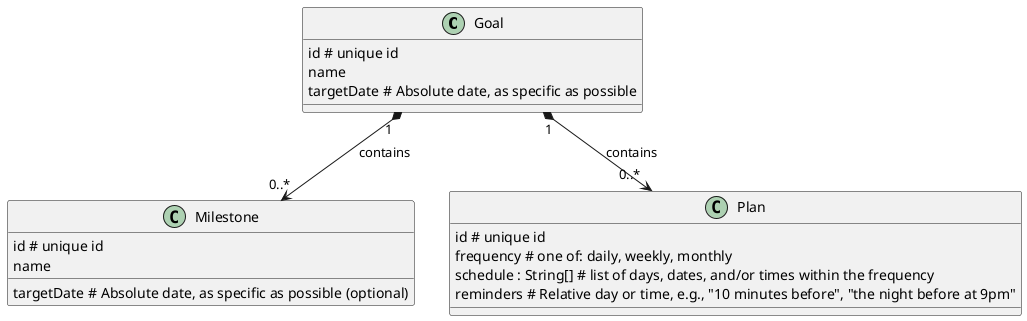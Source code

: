 @startuml

class Goal {
  id # unique id
  name
  targetDate # Absolute date, as specific as possible
}

class Milestone {
  id # unique id
  name
  targetDate # Absolute date, as specific as possible (optional)
}

class Plan {
  id # unique id
  frequency # one of: daily, weekly, monthly
  schedule : String[] # list of days, dates, and/or times within the frequency
  reminders # Relative day or time, e.g., "10 minutes before", "the night before at 9pm"
}

Goal "1" *--> "0..*" Milestone : contains
Goal "1" *--> "0..*" Plan : contains

@enduml
